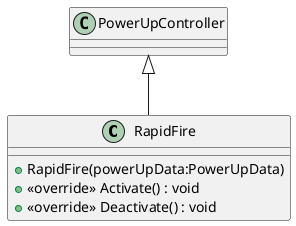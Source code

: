 @startuml
class RapidFire {
    + RapidFire(powerUpData:PowerUpData)
    + <<override>> Activate() : void
    + <<override>> Deactivate() : void
}
PowerUpController <|-- RapidFire
@enduml
